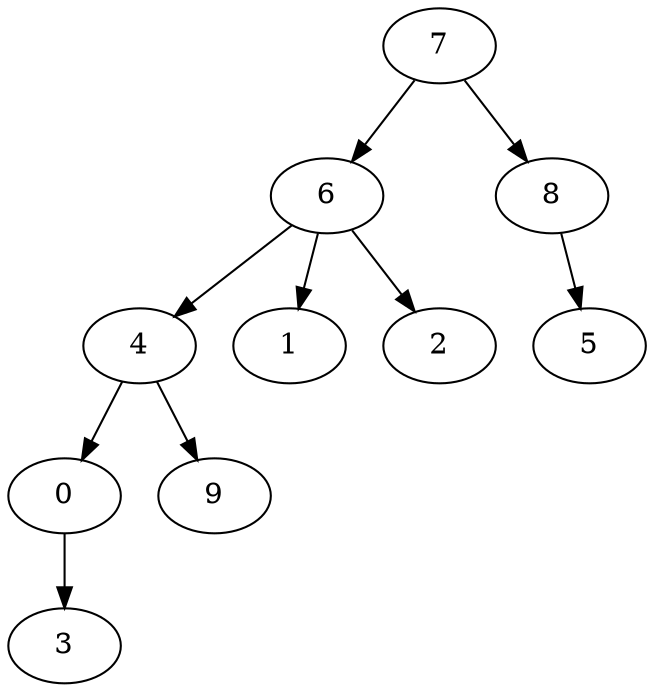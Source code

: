 strict digraph "" {
	0 -> 3;
	4 -> 0;
	4 -> 9;
	6 -> 1;
	6 -> 2;
	6 -> 4;
	7 -> 6;
	7 -> 8;
	8 -> 5;
}
